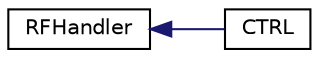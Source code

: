 digraph "Graphical Class Hierarchy"
{
 // LATEX_PDF_SIZE
  edge [fontname="Helvetica",fontsize="10",labelfontname="Helvetica",labelfontsize="10"];
  node [fontname="Helvetica",fontsize="10",shape=record];
  rankdir="LR";
  Node0 [label="RFHandler",height=0.2,width=0.4,color="black", fillcolor="white", style="filled",URL="$class_r_f_handler.html",tooltip=" "];
  Node0 -> Node1 [dir="back",color="midnightblue",fontsize="10",style="solid",fontname="Helvetica"];
  Node1 [label="CTRL",height=0.2,width=0.4,color="black", fillcolor="white", style="filled",URL="$class_c_t_r_l.html",tooltip="CTRL class."];
}
